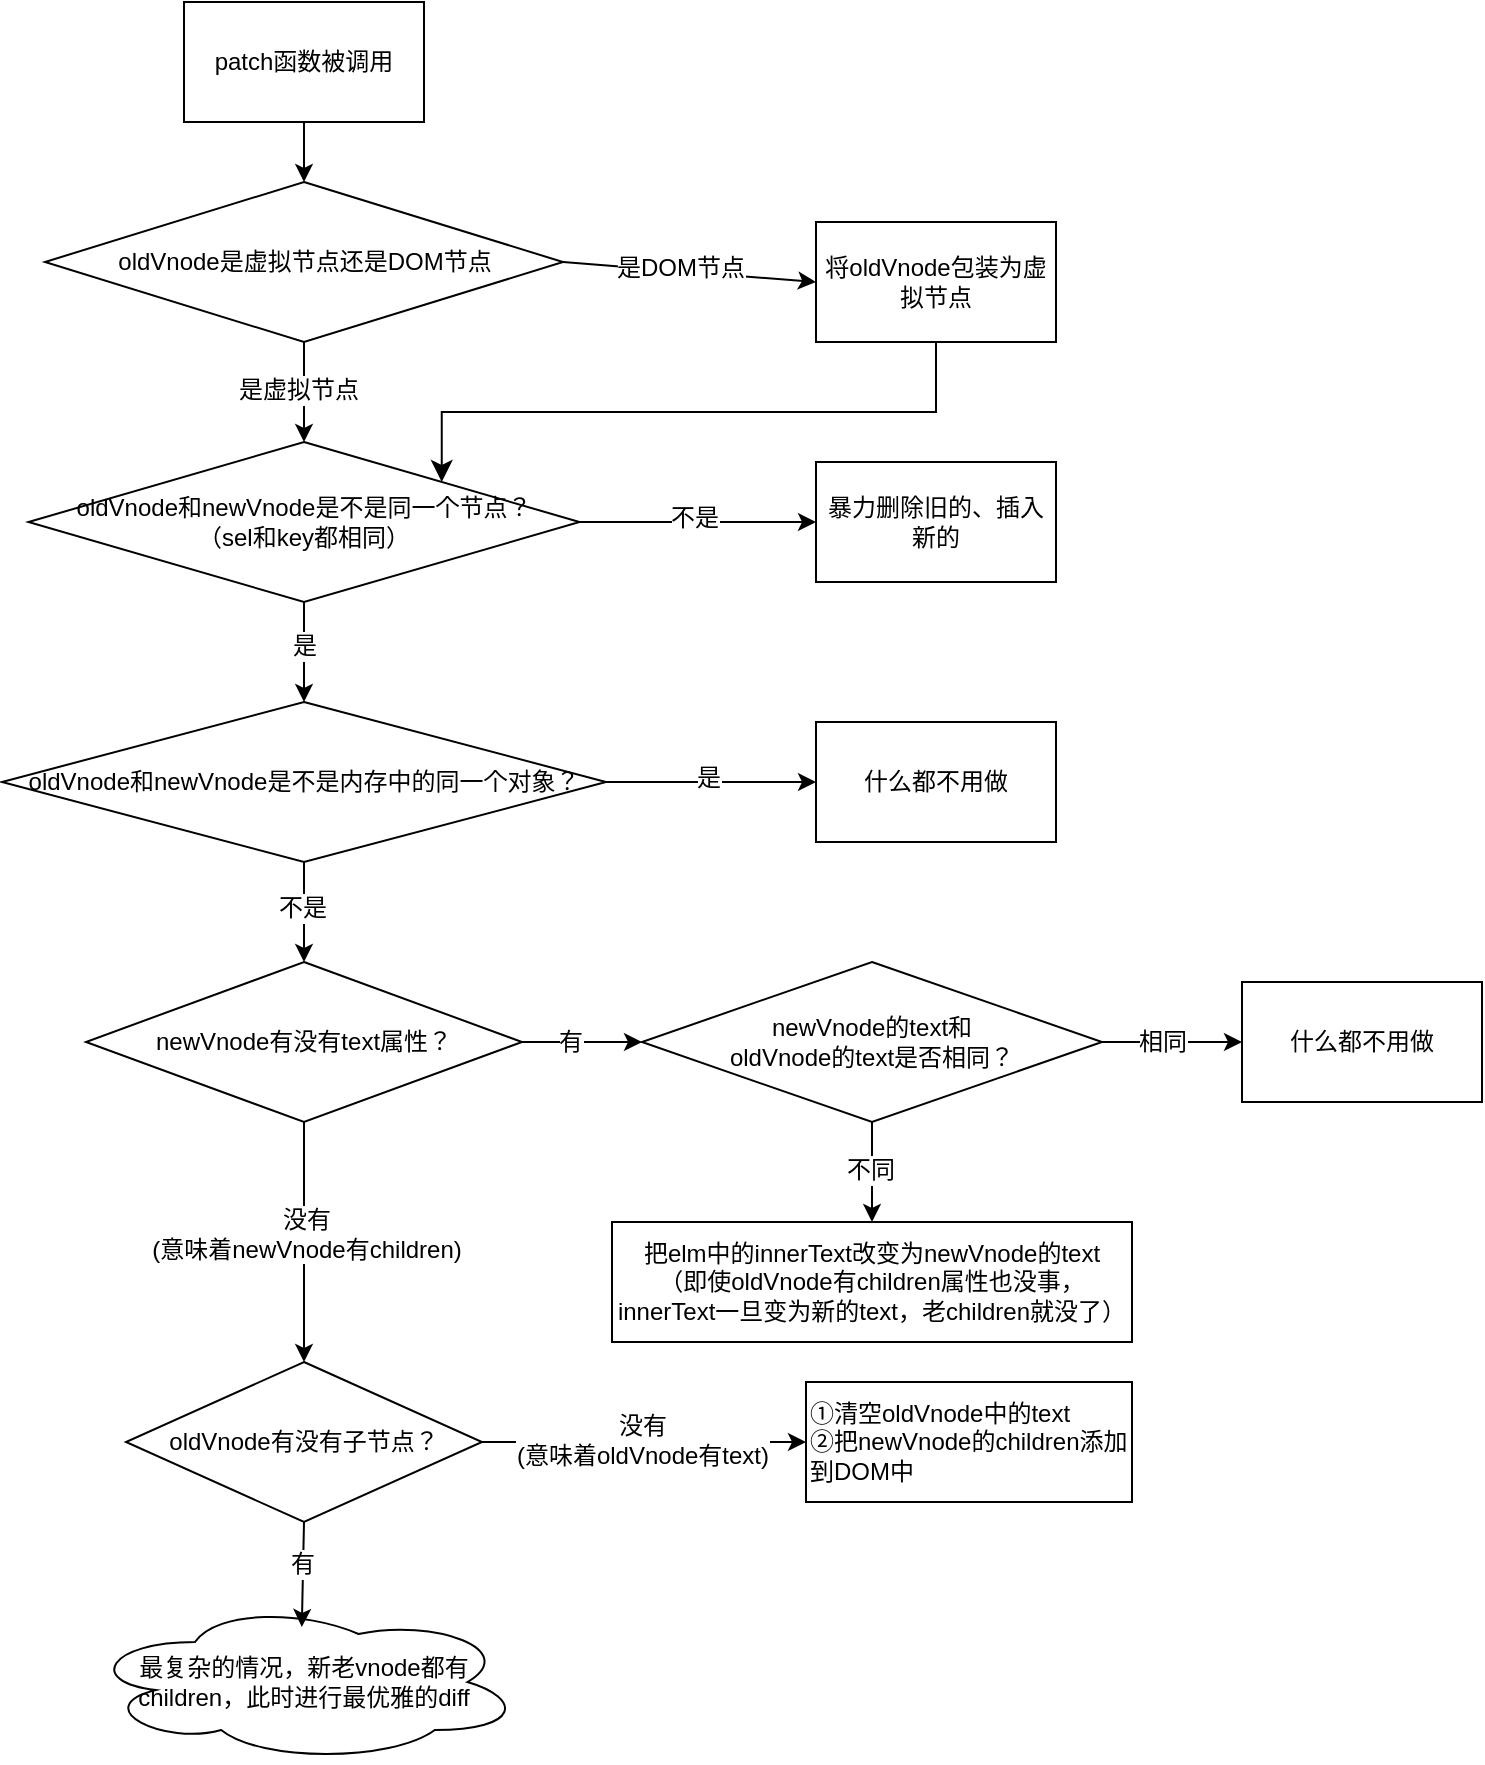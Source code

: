 <mxfile>
    <diagram id="vPlH9APjfDgkYkZU400k" name="第 1 页">
        <mxGraphModel dx="794" dy="667" grid="1" gridSize="10" guides="1" tooltips="1" connect="1" arrows="1" fold="1" page="1" pageScale="1" pageWidth="827" pageHeight="1169" math="0" shadow="0">
            <root>
                <mxCell id="0"/>
                <mxCell id="1" parent="0"/>
                <mxCell id="2" value="patch函数被调用" style="rounded=0;whiteSpace=wrap;html=1;fontSize=12;" parent="1" vertex="1">
                    <mxGeometry x="131" y="40" width="120" height="60" as="geometry"/>
                </mxCell>
                <mxCell id="7" style="edgeStyle=none;html=1;exitX=1;exitY=0.5;exitDx=0;exitDy=0;entryX=0;entryY=0.5;entryDx=0;entryDy=0;fontSize=12;" parent="1" source="3" target="5" edge="1">
                    <mxGeometry relative="1" as="geometry"/>
                </mxCell>
                <mxCell id="8" value="是DOM节点" style="edgeLabel;html=1;align=center;verticalAlign=middle;resizable=0;points=[];fontSize=12;" parent="7" vertex="1" connectable="0">
                    <mxGeometry x="-0.086" y="2" relative="1" as="geometry">
                        <mxPoint as="offset"/>
                    </mxGeometry>
                </mxCell>
                <mxCell id="10" style="edgeStyle=none;html=1;exitX=0.5;exitY=1;exitDx=0;exitDy=0;entryX=0.5;entryY=0;entryDx=0;entryDy=0;fontSize=12;" parent="1" source="3" target="9" edge="1">
                    <mxGeometry relative="1" as="geometry"/>
                </mxCell>
                <mxCell id="11" value="是虚拟节点" style="edgeLabel;html=1;align=center;verticalAlign=middle;resizable=0;points=[];fontSize=12;" parent="10" vertex="1" connectable="0">
                    <mxGeometry x="-0.065" y="-3" relative="1" as="geometry">
                        <mxPoint as="offset"/>
                    </mxGeometry>
                </mxCell>
                <mxCell id="3" value="oldVnode是虚拟节点还是DOM节点" style="rhombus;whiteSpace=wrap;html=1;fontSize=12;" parent="1" vertex="1">
                    <mxGeometry x="61.5" y="130" width="259" height="80" as="geometry"/>
                </mxCell>
                <mxCell id="4" value="" style="endArrow=classic;html=1;exitX=0.5;exitY=1;exitDx=0;exitDy=0;entryX=0.5;entryY=0;entryDx=0;entryDy=0;fontSize=12;" parent="1" source="2" target="3" edge="1">
                    <mxGeometry width="50" height="50" relative="1" as="geometry">
                        <mxPoint x="147" y="370" as="sourcePoint"/>
                        <mxPoint x="197" y="320" as="targetPoint"/>
                    </mxGeometry>
                </mxCell>
                <mxCell id="5" value="将oldVnode包装为虚拟节点" style="rounded=0;whiteSpace=wrap;html=1;fontSize=12;" parent="1" vertex="1">
                    <mxGeometry x="447" y="150" width="120" height="60" as="geometry"/>
                </mxCell>
                <mxCell id="18" style="edgeStyle=none;html=1;exitX=1;exitY=0.5;exitDx=0;exitDy=0;entryX=0;entryY=0.5;entryDx=0;entryDy=0;fontSize=12;" parent="1" source="9" target="17" edge="1">
                    <mxGeometry relative="1" as="geometry"/>
                </mxCell>
                <mxCell id="19" value="不是" style="edgeLabel;html=1;align=center;verticalAlign=middle;resizable=0;points=[];fontSize=12;" parent="18" vertex="1" connectable="0">
                    <mxGeometry x="-0.043" y="2" relative="1" as="geometry">
                        <mxPoint as="offset"/>
                    </mxGeometry>
                </mxCell>
                <mxCell id="24" style="edgeStyle=none;html=1;exitX=0.5;exitY=1;exitDx=0;exitDy=0;entryX=0.5;entryY=0;entryDx=0;entryDy=0;fontSize=12;" parent="1" source="9" target="23" edge="1">
                    <mxGeometry relative="1" as="geometry"/>
                </mxCell>
                <mxCell id="25" value="是" style="edgeLabel;html=1;align=center;verticalAlign=middle;resizable=0;points=[];fontSize=12;" parent="24" vertex="1" connectable="0">
                    <mxGeometry x="-0.144" relative="1" as="geometry">
                        <mxPoint as="offset"/>
                    </mxGeometry>
                </mxCell>
                <mxCell id="9" value="oldVnode和newVnode是不是同一个节点？&lt;div style=&quot;font-size: 12px;&quot;&gt;（sel和key都相同）&lt;/div&gt;" style="rhombus;whiteSpace=wrap;html=1;fontSize=12;" parent="1" vertex="1">
                    <mxGeometry x="53.25" y="260" width="275.5" height="80" as="geometry"/>
                </mxCell>
                <mxCell id="15" value="" style="edgeStyle=elbowEdgeStyle;elbow=vertical;endArrow=classic;html=1;curved=0;rounded=0;endSize=8;startSize=8;exitX=0.5;exitY=1;exitDx=0;exitDy=0;entryX=1;entryY=0;entryDx=0;entryDy=0;fontSize=12;" parent="1" source="5" target="9" edge="1">
                    <mxGeometry width="50" height="50" relative="1" as="geometry">
                        <mxPoint x="427" y="350" as="sourcePoint"/>
                        <mxPoint x="477" y="300" as="targetPoint"/>
                    </mxGeometry>
                </mxCell>
                <mxCell id="17" value="暴力删除旧的、插入新的" style="rounded=0;whiteSpace=wrap;html=1;fontSize=12;" parent="1" vertex="1">
                    <mxGeometry x="447" y="270" width="120" height="60" as="geometry"/>
                </mxCell>
                <mxCell id="27" style="edgeStyle=none;html=1;exitX=1;exitY=0.5;exitDx=0;exitDy=0;entryX=0;entryY=0.5;entryDx=0;entryDy=0;fontSize=12;" parent="1" source="23" target="26" edge="1">
                    <mxGeometry relative="1" as="geometry"/>
                </mxCell>
                <mxCell id="28" value="是" style="edgeLabel;html=1;align=center;verticalAlign=middle;resizable=0;points=[];fontSize=12;" parent="27" vertex="1" connectable="0">
                    <mxGeometry x="-0.029" y="2" relative="1" as="geometry">
                        <mxPoint as="offset"/>
                    </mxGeometry>
                </mxCell>
                <mxCell id="30" style="edgeStyle=none;html=1;exitX=0.5;exitY=1;exitDx=0;exitDy=0;entryX=0.5;entryY=0;entryDx=0;entryDy=0;fontSize=12;" parent="1" source="23" target="29" edge="1">
                    <mxGeometry relative="1" as="geometry"/>
                </mxCell>
                <mxCell id="31" value="不是" style="edgeLabel;html=1;align=center;verticalAlign=middle;resizable=0;points=[];fontSize=12;" parent="30" vertex="1" connectable="0">
                    <mxGeometry x="-0.096" y="-1" relative="1" as="geometry">
                        <mxPoint as="offset"/>
                    </mxGeometry>
                </mxCell>
                <mxCell id="23" value="oldVnode和newVnode是不是内存中的同一个对象？" style="rhombus;whiteSpace=wrap;html=1;fontSize=12;" parent="1" vertex="1">
                    <mxGeometry x="40" y="390" width="302" height="80" as="geometry"/>
                </mxCell>
                <mxCell id="26" value="什么都不用做" style="rounded=0;whiteSpace=wrap;html=1;fontSize=12;" parent="1" vertex="1">
                    <mxGeometry x="447" y="400" width="120" height="60" as="geometry"/>
                </mxCell>
                <mxCell id="33" style="edgeStyle=none;html=1;exitX=1;exitY=0.5;exitDx=0;exitDy=0;entryX=0;entryY=0.5;entryDx=0;entryDy=0;fontSize=12;" parent="1" source="29" target="32" edge="1">
                    <mxGeometry relative="1" as="geometry"/>
                </mxCell>
                <mxCell id="34" value="有" style="edgeLabel;html=1;align=center;verticalAlign=middle;resizable=0;points=[];fontSize=12;" parent="33" vertex="1" connectable="0">
                    <mxGeometry y="2" relative="1" as="geometry">
                        <mxPoint x="-6" y="2" as="offset"/>
                    </mxGeometry>
                </mxCell>
                <mxCell id="48" style="edgeStyle=none;html=1;exitX=0.5;exitY=1;exitDx=0;exitDy=0;entryX=0.5;entryY=0;entryDx=0;entryDy=0;fontSize=12;" parent="1" source="29" target="44" edge="1">
                    <mxGeometry relative="1" as="geometry"/>
                </mxCell>
                <mxCell id="49" value="没有&lt;div style=&quot;font-size: 12px;&quot;&gt;(意味着newVnode有children)&lt;/div&gt;" style="edgeLabel;html=1;align=center;verticalAlign=middle;resizable=0;points=[];fontSize=12;" parent="48" vertex="1" connectable="0">
                    <mxGeometry x="-0.072" y="1" relative="1" as="geometry">
                        <mxPoint as="offset"/>
                    </mxGeometry>
                </mxCell>
                <mxCell id="29" value="newVnode有没有text属性？" style="rhombus;whiteSpace=wrap;html=1;fontSize=12;" parent="1" vertex="1">
                    <mxGeometry x="82" y="520" width="218" height="80" as="geometry"/>
                </mxCell>
                <mxCell id="36" style="edgeStyle=none;html=1;exitX=1;exitY=0.5;exitDx=0;exitDy=0;entryX=0;entryY=0.5;entryDx=0;entryDy=0;fontSize=12;" parent="1" source="32" target="35" edge="1">
                    <mxGeometry relative="1" as="geometry"/>
                </mxCell>
                <mxCell id="37" value="相同" style="edgeLabel;html=1;align=center;verticalAlign=middle;resizable=0;points=[];fontSize=12;" parent="36" vertex="1" connectable="0">
                    <mxGeometry x="0.1" y="2" relative="1" as="geometry">
                        <mxPoint x="-9" y="2" as="offset"/>
                    </mxGeometry>
                </mxCell>
                <mxCell id="39" style="edgeStyle=none;html=1;exitX=0.5;exitY=1;exitDx=0;exitDy=0;entryX=0.5;entryY=0;entryDx=0;entryDy=0;fontSize=12;" parent="1" source="32" target="38" edge="1">
                    <mxGeometry relative="1" as="geometry"/>
                </mxCell>
                <mxCell id="43" value="不同" style="edgeLabel;html=1;align=center;verticalAlign=middle;resizable=0;points=[];fontSize=12;" parent="39" vertex="1" connectable="0">
                    <mxGeometry x="-0.062" y="-1" relative="1" as="geometry">
                        <mxPoint as="offset"/>
                    </mxGeometry>
                </mxCell>
                <mxCell id="32" value="newVnode的text和&lt;div style=&quot;font-size: 12px;&quot;&gt;oldVnode的text是否相同？&lt;/div&gt;" style="rhombus;whiteSpace=wrap;html=1;fontSize=12;" parent="1" vertex="1">
                    <mxGeometry x="360" y="520" width="230" height="80" as="geometry"/>
                </mxCell>
                <mxCell id="35" value="什么都不用做" style="rounded=0;whiteSpace=wrap;html=1;fontSize=12;" parent="1" vertex="1">
                    <mxGeometry x="660" y="530" width="120" height="60" as="geometry"/>
                </mxCell>
                <mxCell id="38" value="把elm中的innerText改变为newVnode的text&lt;div style=&quot;font-size: 12px;&quot;&gt;（即使oldVnode有children属性也没事，innerText一旦变为新的text，老children就没了）&lt;/div&gt;" style="rounded=0;whiteSpace=wrap;html=1;fontSize=12;" parent="1" vertex="1">
                    <mxGeometry x="345" y="650" width="260" height="60" as="geometry"/>
                </mxCell>
                <mxCell id="54" style="edgeStyle=none;html=1;exitX=1;exitY=0.5;exitDx=0;exitDy=0;entryX=0;entryY=0.5;entryDx=0;entryDy=0;fontSize=12;" parent="1" source="44" target="51" edge="1">
                    <mxGeometry relative="1" as="geometry"/>
                </mxCell>
                <mxCell id="55" value="没有&lt;div style=&quot;font-size: 12px;&quot;&gt;(意味着oldVnode有text)&lt;/div&gt;" style="edgeLabel;html=1;align=center;verticalAlign=middle;resizable=0;points=[];fontSize=12;" parent="54" vertex="1" connectable="0">
                    <mxGeometry x="-0.012" y="1" relative="1" as="geometry">
                        <mxPoint as="offset"/>
                    </mxGeometry>
                </mxCell>
                <mxCell id="44" value="oldVnode有没有子节点？" style="rhombus;whiteSpace=wrap;html=1;fontSize=12;" parent="1" vertex="1">
                    <mxGeometry x="102" y="720" width="178" height="80" as="geometry"/>
                </mxCell>
                <mxCell id="51" value="①清空oldVnode中的text&lt;div style=&quot;font-size: 12px;&quot;&gt;②把newVnode的children添加到DOM中&lt;/div&gt;" style="rounded=0;whiteSpace=wrap;html=1;align=left;fontSize=12;" parent="1" vertex="1">
                    <mxGeometry x="442" y="730" width="163" height="60" as="geometry"/>
                </mxCell>
                <mxCell id="58" value="最复杂的情况，新老vnode都有children，此时进行最优雅的diff" style="ellipse;shape=cloud;whiteSpace=wrap;html=1;fontSize=12;" parent="1" vertex="1">
                    <mxGeometry x="82" y="840" width="218" height="80" as="geometry"/>
                </mxCell>
                <mxCell id="59" style="edgeStyle=none;html=1;exitX=0.5;exitY=1;exitDx=0;exitDy=0;entryX=0.495;entryY=0.156;entryDx=0;entryDy=0;entryPerimeter=0;fontSize=12;" parent="1" source="44" target="58" edge="1">
                    <mxGeometry relative="1" as="geometry">
                        <mxPoint x="190" y="860" as="targetPoint"/>
                    </mxGeometry>
                </mxCell>
                <mxCell id="60" value="有" style="edgeLabel;html=1;align=center;verticalAlign=middle;resizable=0;points=[];fontSize=12;" parent="59" vertex="1" connectable="0">
                    <mxGeometry x="-0.224" y="-1" relative="1" as="geometry">
                        <mxPoint as="offset"/>
                    </mxGeometry>
                </mxCell>
            </root>
        </mxGraphModel>
    </diagram>
</mxfile>